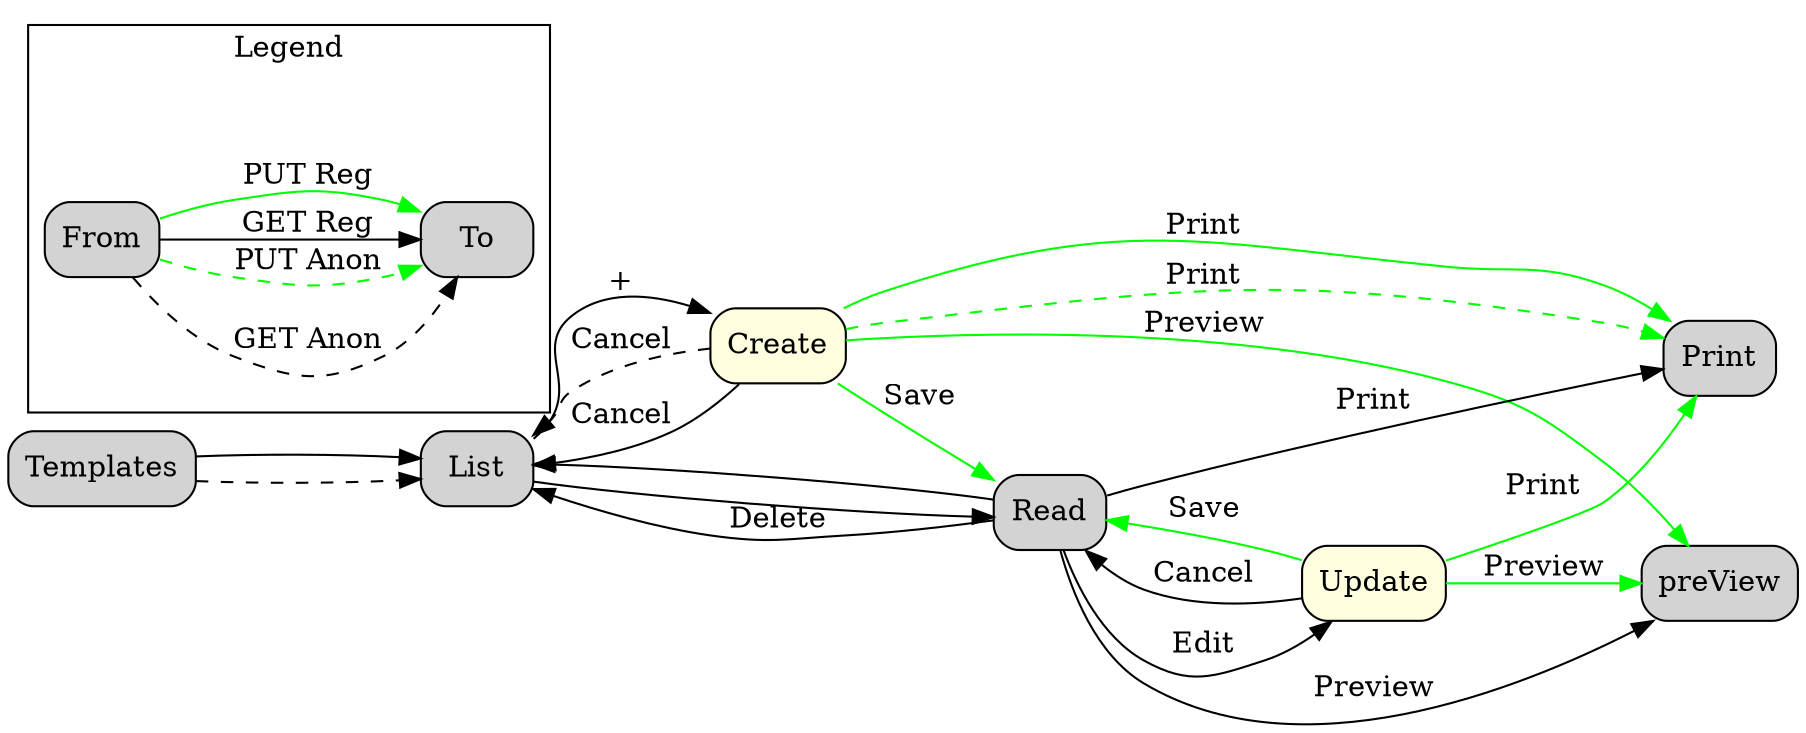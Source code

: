 digraph DoxGen_States {
 rankdir="LR";
 {
  node  [shape="rectangle",style="rounded,filled",fillcolor="lightgrey"];
  t	[label="Templates"];
  l	[label="List"];
  c	[label="Create",fillcolor="lightyellow"];
  u	[label="Update",fillcolor="lightyellow"];
  r	[label="Read"];
  v	[label="preView"];
  p	[label="Print"];
  /* legend */
  l0	[label="From"];
  l1	[label="To"];
 }
 subgraph cluster0 { l0; l1; label = "Legend"; }
 /* 1. Anon */
 t -> l [style="dashed"];
 c -> p [label="Print", style="dashed", color="green"];
 c -> l [label="Cancel", style="dashed"];
 /* Registered */
 t -> l;
 l -> r;
 r -> l;
 r -> l [label="Delete"];
 r -> v [label="Preview"];
 r -> p [label="Print"];
 r -> u [label="Edit"];
 u -> r [label="Save", color="green"];
 u -> r [label="Cancel"];
 u -> v [label="Preview", color="green"];
 u -> p [label="Print", color="green"];
 l -> c [label="+"];
 c -> l [label="Cancel"];
 c -> r [label="Save", color="green"];
 /* wanted */
 c -> p [label="Print", color="green"];
 c -> v [label="Preview", color="green"];
 /* 3. Legend */
 l0 -> l1 [label="GET Anon", style="dashed"];
 l0 -> l1 [label="PUT Anon", style="dashed", color="green"];
 l0 -> l1 [label="GET Reg"];
 l0 -> l1 [label="PUT Reg", color="green"];
}
